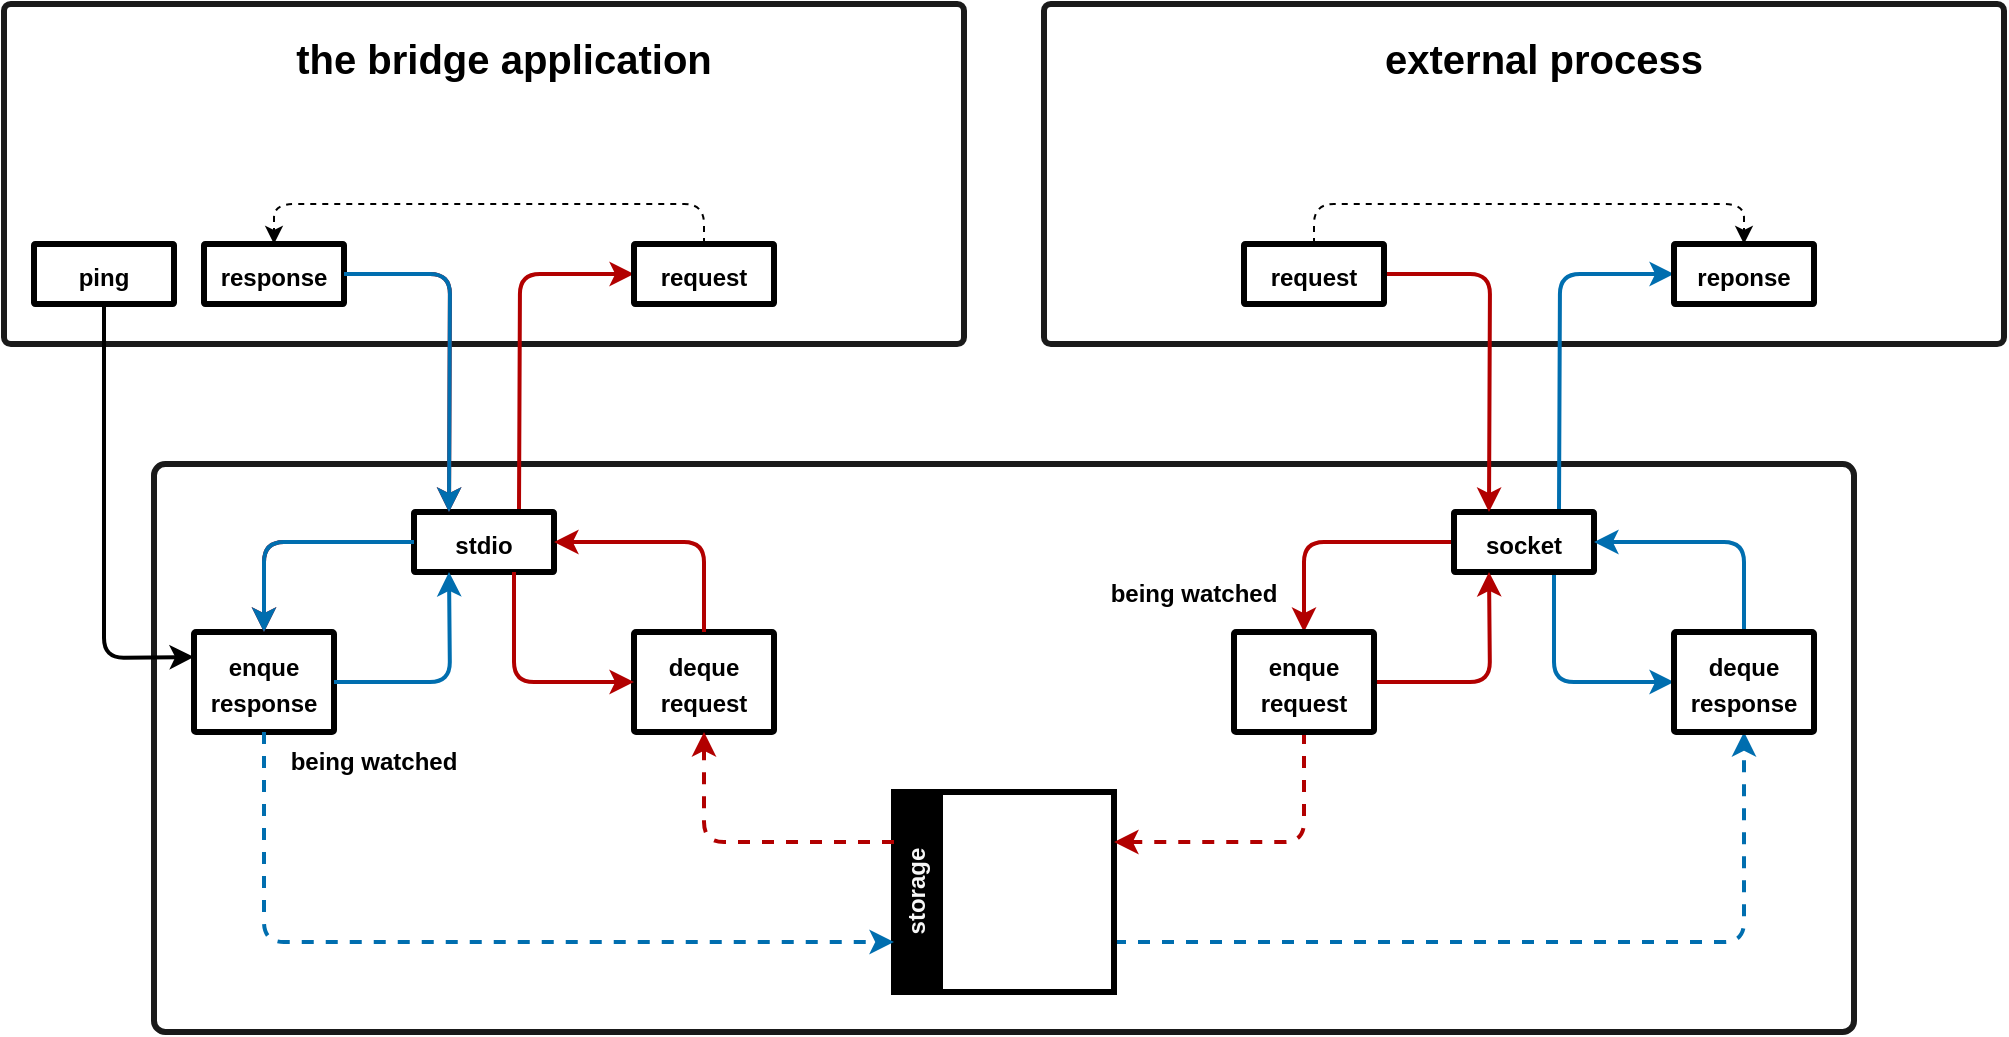 <mxfile>
    <diagram id="uMR2zKd2-PwcfRtWuuAx" name="page">
        <mxGraphModel dx="608" dy="590" grid="1" gridSize="10" guides="1" tooltips="1" connect="1" arrows="1" fold="1" page="1" pageScale="1" pageWidth="200" pageHeight="200" math="0" shadow="0">
            <root>
                <mxCell id="0"/>
                <mxCell id="1" parent="0"/>
                <mxCell id="hDm2CasVEIPQHTp5JE4Y-1" value="" style="group" vertex="1" connectable="0" parent="1">
                    <mxGeometry x="500" y="310" width="480" height="170" as="geometry"/>
                </mxCell>
                <mxCell id="hDm2CasVEIPQHTp5JE4Y-2" value="" style="rounded=1;whiteSpace=wrap;html=1;fillColor=default;arcSize=2;strokeColor=#1A1A1A;strokeWidth=3;" vertex="1" parent="hDm2CasVEIPQHTp5JE4Y-1">
                    <mxGeometry width="480" height="170" as="geometry"/>
                </mxCell>
                <mxCell id="hDm2CasVEIPQHTp5JE4Y-3" value="the bridge application" style="text;html=1;strokeColor=none;fillColor=none;align=center;verticalAlign=middle;whiteSpace=wrap;rounded=0;fontSize=20;fontStyle=1" vertex="1" parent="hDm2CasVEIPQHTp5JE4Y-1">
                    <mxGeometry x="135" y="10.625" width="230" height="31.875" as="geometry"/>
                </mxCell>
                <mxCell id="hDm2CasVEIPQHTp5JE4Y-4" value="&lt;font style=&quot;font-size: 15px&quot;&gt;&lt;b style=&quot;font-size: 12px&quot;&gt;ping&lt;br&gt;&lt;/b&gt;&lt;/font&gt;" style="rounded=1;whiteSpace=wrap;html=1;fillColor=none;arcSize=2;strokeColor=default;strokeWidth=3;" vertex="1" parent="hDm2CasVEIPQHTp5JE4Y-1">
                    <mxGeometry x="15" y="120" width="70" height="30" as="geometry"/>
                </mxCell>
                <mxCell id="hDm2CasVEIPQHTp5JE4Y-5" value="" style="group" vertex="1" connectable="0" parent="1">
                    <mxGeometry x="1020" y="310" width="480" height="170" as="geometry"/>
                </mxCell>
                <mxCell id="hDm2CasVEIPQHTp5JE4Y-6" value="" style="rounded=1;whiteSpace=wrap;html=1;fillColor=default;arcSize=2;strokeColor=#1A1A1A;strokeWidth=3;" vertex="1" parent="hDm2CasVEIPQHTp5JE4Y-5">
                    <mxGeometry width="480" height="170" as="geometry"/>
                </mxCell>
                <mxCell id="hDm2CasVEIPQHTp5JE4Y-7" value="external process" style="text;html=1;strokeColor=none;fillColor=none;align=center;verticalAlign=middle;whiteSpace=wrap;rounded=0;fontSize=20;fontStyle=1" vertex="1" parent="hDm2CasVEIPQHTp5JE4Y-5">
                    <mxGeometry x="135" y="10.625" width="230" height="31.875" as="geometry"/>
                </mxCell>
                <mxCell id="hDm2CasVEIPQHTp5JE4Y-8" value="" style="rounded=1;whiteSpace=wrap;html=1;fillColor=default;arcSize=2;strokeColor=#1A1A1A;strokeWidth=3;" vertex="1" parent="1">
                    <mxGeometry x="575" y="540" width="850" height="284" as="geometry"/>
                </mxCell>
                <mxCell id="hDm2CasVEIPQHTp5JE4Y-9" style="edgeStyle=none;html=1;exitX=0.75;exitY=0;exitDx=0;exitDy=0;strokeWidth=2;fillColor=#1ba1e2;strokeColor=#006EAF;entryX=0;entryY=0.5;entryDx=0;entryDy=0;" edge="1" parent="1" source="hDm2CasVEIPQHTp5JE4Y-12" target="hDm2CasVEIPQHTp5JE4Y-16">
                    <mxGeometry relative="1" as="geometry">
                        <mxPoint x="1260" y="505" as="sourcePoint"/>
                        <mxPoint x="1470" y="460" as="targetPoint"/>
                        <Array as="points">
                            <mxPoint x="1278" y="445"/>
                        </Array>
                    </mxGeometry>
                </mxCell>
                <mxCell id="hDm2CasVEIPQHTp5JE4Y-10" style="edgeStyle=none;html=1;entryX=0.5;entryY=0;entryDx=0;entryDy=0;endArrow=classic;endFill=1;strokeWidth=2;fillColor=#e51400;strokeColor=#B20000;" edge="1" parent="1" source="hDm2CasVEIPQHTp5JE4Y-12" target="hDm2CasVEIPQHTp5JE4Y-21">
                    <mxGeometry relative="1" as="geometry">
                        <Array as="points">
                            <mxPoint x="1150" y="579"/>
                        </Array>
                    </mxGeometry>
                </mxCell>
                <mxCell id="hDm2CasVEIPQHTp5JE4Y-11" style="edgeStyle=none;html=1;entryX=0;entryY=0.5;entryDx=0;entryDy=0;endArrow=classic;endFill=1;strokeWidth=2;fillColor=#1ba1e2;strokeColor=#006EAF;" edge="1" parent="1" target="hDm2CasVEIPQHTp5JE4Y-23">
                    <mxGeometry relative="1" as="geometry">
                        <mxPoint x="1275" y="594" as="sourcePoint"/>
                        <Array as="points">
                            <mxPoint x="1275" y="649"/>
                        </Array>
                    </mxGeometry>
                </mxCell>
                <mxCell id="hDm2CasVEIPQHTp5JE4Y-12" value="&lt;font style=&quot;font-size: 15px&quot;&gt;&lt;b style=&quot;font-size: 12px&quot;&gt;socket&lt;br&gt;&lt;/b&gt;&lt;/font&gt;" style="rounded=1;whiteSpace=wrap;html=1;fillColor=none;arcSize=2;strokeColor=default;strokeWidth=3;" vertex="1" parent="1">
                    <mxGeometry x="1225" y="564" width="70" height="30" as="geometry"/>
                </mxCell>
                <mxCell id="hDm2CasVEIPQHTp5JE4Y-13" style="edgeStyle=none;html=1;entryX=0.25;entryY=0;entryDx=0;entryDy=0;exitX=1;exitY=0.5;exitDx=0;exitDy=0;strokeWidth=2;fillColor=#e51400;strokeColor=#B20000;" edge="1" parent="1" source="hDm2CasVEIPQHTp5JE4Y-14" target="hDm2CasVEIPQHTp5JE4Y-12">
                    <mxGeometry relative="1" as="geometry">
                        <Array as="points">
                            <mxPoint x="1243" y="445"/>
                        </Array>
                    </mxGeometry>
                </mxCell>
                <mxCell id="hDm2CasVEIPQHTp5JE4Y-14" value="&lt;font style=&quot;font-size: 15px&quot;&gt;&lt;b style=&quot;font-size: 12px&quot;&gt;request&lt;br&gt;&lt;/b&gt;&lt;/font&gt;" style="rounded=1;whiteSpace=wrap;html=1;fillColor=none;arcSize=2;strokeColor=default;strokeWidth=3;fontColor=default;" vertex="1" parent="1">
                    <mxGeometry x="1120" y="430" width="70" height="30" as="geometry"/>
                </mxCell>
                <mxCell id="hDm2CasVEIPQHTp5JE4Y-15" style="edgeStyle=none;html=1;entryX=0.5;entryY=0;entryDx=0;entryDy=0;dashed=1;endArrow=classic;endFill=1;strokeWidth=1;exitX=0.5;exitY=0;exitDx=0;exitDy=0;" edge="1" parent="1" source="hDm2CasVEIPQHTp5JE4Y-14" target="hDm2CasVEIPQHTp5JE4Y-16">
                    <mxGeometry relative="1" as="geometry">
                        <Array as="points">
                            <mxPoint x="1155" y="410"/>
                            <mxPoint x="1265" y="410"/>
                            <mxPoint x="1370" y="410"/>
                        </Array>
                    </mxGeometry>
                </mxCell>
                <mxCell id="hDm2CasVEIPQHTp5JE4Y-16" value="&lt;font style=&quot;font-size: 15px&quot;&gt;&lt;b style=&quot;font-size: 12px&quot;&gt;reponse&lt;br&gt;&lt;/b&gt;&lt;/font&gt;" style="rounded=1;whiteSpace=wrap;html=1;fillColor=none;arcSize=2;strokeColor=default;strokeWidth=3;fontColor=default;" vertex="1" parent="1">
                    <mxGeometry x="1335" y="430" width="70" height="30" as="geometry"/>
                </mxCell>
                <mxCell id="hDm2CasVEIPQHTp5JE4Y-17" style="edgeStyle=none;html=1;entryX=0.5;entryY=1;entryDx=0;entryDy=0;endArrow=classic;endFill=1;strokeWidth=2;exitX=1;exitY=0.75;exitDx=0;exitDy=0;dashed=1;fillColor=#1ba1e2;strokeColor=#006EAF;" edge="1" parent="1" source="hDm2CasVEIPQHTp5JE4Y-18" target="hDm2CasVEIPQHTp5JE4Y-23">
                    <mxGeometry relative="1" as="geometry">
                        <mxPoint x="1145" y="824" as="sourcePoint"/>
                        <Array as="points">
                            <mxPoint x="1370" y="779"/>
                        </Array>
                    </mxGeometry>
                </mxCell>
                <mxCell id="hDm2CasVEIPQHTp5JE4Y-18" value="storage" style="swimlane;horizontal=0;fontSize=12;fontColor=#F7F7F7;strokeColor=default;strokeWidth=3;fillColor=#000000;whiteSpace=wrap;html=1;" vertex="1" parent="1">
                    <mxGeometry x="945" y="704" width="110" height="100" as="geometry"/>
                </mxCell>
                <mxCell id="hDm2CasVEIPQHTp5JE4Y-19" style="edgeStyle=none;html=1;entryX=0.25;entryY=1;entryDx=0;entryDy=0;endArrow=classic;endFill=1;strokeWidth=2;exitX=1;exitY=0.5;exitDx=0;exitDy=0;fillColor=#e51400;strokeColor=#B20000;" edge="1" parent="1" source="hDm2CasVEIPQHTp5JE4Y-21" target="hDm2CasVEIPQHTp5JE4Y-12">
                    <mxGeometry relative="1" as="geometry">
                        <Array as="points">
                            <mxPoint x="1243" y="649"/>
                        </Array>
                    </mxGeometry>
                </mxCell>
                <mxCell id="hDm2CasVEIPQHTp5JE4Y-20" style="edgeStyle=none;html=1;entryX=1;entryY=0.25;entryDx=0;entryDy=0;endArrow=classic;endFill=1;strokeWidth=2;exitX=0.5;exitY=1;exitDx=0;exitDy=0;dashed=1;fillColor=#e51400;strokeColor=#B20000;" edge="1" parent="1" source="hDm2CasVEIPQHTp5JE4Y-21" target="hDm2CasVEIPQHTp5JE4Y-18">
                    <mxGeometry relative="1" as="geometry">
                        <Array as="points">
                            <mxPoint x="1150" y="729"/>
                        </Array>
                    </mxGeometry>
                </mxCell>
                <mxCell id="hDm2CasVEIPQHTp5JE4Y-21" value="&lt;font style=&quot;font-size: 15px&quot;&gt;&lt;b style=&quot;font-size: 12px&quot;&gt;enque&lt;br&gt;request&lt;br&gt;&lt;/b&gt;&lt;/font&gt;" style="rounded=1;whiteSpace=wrap;html=1;fillColor=none;arcSize=2;strokeColor=default;strokeWidth=3;fontColor=default;" vertex="1" parent="1">
                    <mxGeometry x="1115" y="624" width="70" height="50" as="geometry"/>
                </mxCell>
                <mxCell id="hDm2CasVEIPQHTp5JE4Y-22" style="edgeStyle=none;html=1;entryX=1;entryY=0.5;entryDx=0;entryDy=0;endArrow=classic;endFill=1;strokeWidth=2;exitX=0.5;exitY=0;exitDx=0;exitDy=0;fillColor=#1ba1e2;strokeColor=#006EAF;" edge="1" parent="1" source="hDm2CasVEIPQHTp5JE4Y-23" target="hDm2CasVEIPQHTp5JE4Y-12">
                    <mxGeometry relative="1" as="geometry">
                        <Array as="points">
                            <mxPoint x="1370" y="579"/>
                        </Array>
                    </mxGeometry>
                </mxCell>
                <mxCell id="hDm2CasVEIPQHTp5JE4Y-23" value="&lt;font style=&quot;font-size: 15px&quot;&gt;&lt;b style=&quot;font-size: 12px&quot;&gt;deque&lt;br&gt;response&lt;br&gt;&lt;/b&gt;&lt;/font&gt;" style="rounded=1;whiteSpace=wrap;html=1;fillColor=none;arcSize=2;strokeColor=default;strokeWidth=3;fontColor=default;" vertex="1" parent="1">
                    <mxGeometry x="1335" y="624" width="70" height="50" as="geometry"/>
                </mxCell>
                <mxCell id="hDm2CasVEIPQHTp5JE4Y-24" style="edgeStyle=none;html=1;exitX=0.75;exitY=0;exitDx=0;exitDy=0;strokeWidth=2;fillColor=#e51400;strokeColor=#B20000;entryX=0;entryY=0.5;entryDx=0;entryDy=0;" edge="1" parent="1" source="hDm2CasVEIPQHTp5JE4Y-25" target="hDm2CasVEIPQHTp5JE4Y-28">
                    <mxGeometry relative="1" as="geometry">
                        <mxPoint x="740" y="505" as="sourcePoint"/>
                        <mxPoint x="950" y="460" as="targetPoint"/>
                        <Array as="points">
                            <mxPoint x="758" y="445"/>
                        </Array>
                    </mxGeometry>
                </mxCell>
                <mxCell id="hDm2CasVEIPQHTp5JE4Y-25" value="&lt;font style=&quot;font-size: 15px&quot;&gt;&lt;b style=&quot;font-size: 12px&quot;&gt;stdio&lt;br&gt;&lt;/b&gt;&lt;/font&gt;" style="rounded=1;whiteSpace=wrap;html=1;fillColor=none;arcSize=2;strokeColor=default;strokeWidth=3;" vertex="1" parent="1">
                    <mxGeometry x="705" y="564" width="70" height="30" as="geometry"/>
                </mxCell>
                <mxCell id="hDm2CasVEIPQHTp5JE4Y-26" style="edgeStyle=none;html=1;entryX=0.25;entryY=0;entryDx=0;entryDy=0;exitX=1;exitY=0.5;exitDx=0;exitDy=0;strokeWidth=2;fillColor=#e51400;strokeColor=#B20000;" edge="1" parent="1" source="hDm2CasVEIPQHTp5JE4Y-27" target="hDm2CasVEIPQHTp5JE4Y-25">
                    <mxGeometry relative="1" as="geometry">
                        <Array as="points">
                            <mxPoint x="723" y="445"/>
                        </Array>
                    </mxGeometry>
                </mxCell>
                <mxCell id="hDm2CasVEIPQHTp5JE4Y-27" value="&lt;font style=&quot;font-size: 15px&quot;&gt;&lt;b style=&quot;font-size: 12px&quot;&gt;response&lt;br&gt;&lt;/b&gt;&lt;/font&gt;" style="rounded=1;whiteSpace=wrap;html=1;fillColor=none;arcSize=2;strokeColor=default;strokeWidth=3;fontColor=default;" vertex="1" parent="1">
                    <mxGeometry x="600" y="430" width="70" height="30" as="geometry"/>
                </mxCell>
                <mxCell id="hDm2CasVEIPQHTp5JE4Y-28" value="&lt;font style=&quot;font-size: 15px&quot;&gt;&lt;b style=&quot;font-size: 12px&quot;&gt;request&lt;br&gt;&lt;/b&gt;&lt;/font&gt;" style="rounded=1;whiteSpace=wrap;html=1;fillColor=none;arcSize=2;strokeColor=default;strokeWidth=3;fontColor=default;" vertex="1" parent="1">
                    <mxGeometry x="815" y="430" width="70" height="30" as="geometry"/>
                </mxCell>
                <mxCell id="hDm2CasVEIPQHTp5JE4Y-29" value="&lt;font style=&quot;font-size: 15px&quot;&gt;&lt;b style=&quot;font-size: 12px&quot;&gt;enque&lt;br&gt;response&lt;br&gt;&lt;/b&gt;&lt;/font&gt;" style="rounded=1;whiteSpace=wrap;html=1;fillColor=none;arcSize=2;strokeColor=default;strokeWidth=3;fontColor=default;" vertex="1" parent="1">
                    <mxGeometry x="595" y="624" width="70" height="50" as="geometry"/>
                </mxCell>
                <mxCell id="hDm2CasVEIPQHTp5JE4Y-30" value="&lt;font style=&quot;font-size: 15px&quot;&gt;&lt;b style=&quot;font-size: 12px&quot;&gt;deque&lt;br&gt;request&lt;br&gt;&lt;/b&gt;&lt;/font&gt;" style="rounded=1;whiteSpace=wrap;html=1;fillColor=none;arcSize=2;strokeColor=default;strokeWidth=3;fontColor=default;" vertex="1" parent="1">
                    <mxGeometry x="815" y="624" width="70" height="50" as="geometry"/>
                </mxCell>
                <mxCell id="hDm2CasVEIPQHTp5JE4Y-31" style="edgeStyle=none;html=1;entryX=0.5;entryY=0;entryDx=0;entryDy=0;dashed=1;endArrow=classic;endFill=1;strokeWidth=1;exitX=0.5;exitY=0;exitDx=0;exitDy=0;" edge="1" parent="1" source="hDm2CasVEIPQHTp5JE4Y-28" target="hDm2CasVEIPQHTp5JE4Y-27">
                    <mxGeometry relative="1" as="geometry">
                        <mxPoint x="785" y="410" as="sourcePoint"/>
                        <mxPoint x="1000" y="410" as="targetPoint"/>
                        <Array as="points">
                            <mxPoint x="850" y="410"/>
                            <mxPoint x="635" y="410"/>
                        </Array>
                    </mxGeometry>
                </mxCell>
                <mxCell id="hDm2CasVEIPQHTp5JE4Y-32" style="edgeStyle=none;html=1;endArrow=classic;endFill=1;strokeWidth=2;exitX=0.5;exitY=1;exitDx=0;exitDy=0;entryX=0;entryY=0.25;entryDx=0;entryDy=0;" edge="1" parent="1" source="hDm2CasVEIPQHTp5JE4Y-4" target="hDm2CasVEIPQHTp5JE4Y-29">
                    <mxGeometry relative="1" as="geometry">
                        <mxPoint x="485" y="590" as="targetPoint"/>
                        <Array as="points">
                            <mxPoint x="550" y="520"/>
                            <mxPoint x="550" y="637"/>
                        </Array>
                    </mxGeometry>
                </mxCell>
                <mxCell id="hDm2CasVEIPQHTp5JE4Y-33" style="edgeStyle=none;html=1;entryX=0.5;entryY=0;entryDx=0;entryDy=0;endArrow=classic;endFill=1;strokeWidth=2;fillColor=#e51400;strokeColor=#B20000;" edge="1" parent="1" source="hDm2CasVEIPQHTp5JE4Y-25" target="hDm2CasVEIPQHTp5JE4Y-29">
                    <mxGeometry relative="1" as="geometry">
                        <Array as="points">
                            <mxPoint x="630" y="579"/>
                        </Array>
                    </mxGeometry>
                </mxCell>
                <mxCell id="hDm2CasVEIPQHTp5JE4Y-34" style="edgeStyle=none;html=1;entryX=0;entryY=0.5;entryDx=0;entryDy=0;endArrow=classic;endFill=1;strokeWidth=2;fillColor=#e51400;strokeColor=#B20000;" edge="1" parent="1" target="hDm2CasVEIPQHTp5JE4Y-30">
                    <mxGeometry relative="1" as="geometry">
                        <mxPoint x="755.0" y="594" as="sourcePoint"/>
                        <Array as="points">
                            <mxPoint x="755" y="649"/>
                        </Array>
                    </mxGeometry>
                </mxCell>
                <mxCell id="hDm2CasVEIPQHTp5JE4Y-35" style="edgeStyle=none;html=1;entryX=0.25;entryY=1;entryDx=0;entryDy=0;endArrow=classic;endFill=1;strokeWidth=2;exitX=1;exitY=0.5;exitDx=0;exitDy=0;fillColor=#1ba1e2;strokeColor=#006EAF;" edge="1" parent="1" source="hDm2CasVEIPQHTp5JE4Y-29" target="hDm2CasVEIPQHTp5JE4Y-25">
                    <mxGeometry relative="1" as="geometry">
                        <Array as="points">
                            <mxPoint x="723" y="649"/>
                        </Array>
                    </mxGeometry>
                </mxCell>
                <mxCell id="hDm2CasVEIPQHTp5JE4Y-36" style="edgeStyle=none;html=1;entryX=1;entryY=0.5;entryDx=0;entryDy=0;endArrow=classic;endFill=1;strokeWidth=2;exitX=0.5;exitY=0;exitDx=0;exitDy=0;fillColor=#e51400;strokeColor=#B20000;" edge="1" parent="1" source="hDm2CasVEIPQHTp5JE4Y-30" target="hDm2CasVEIPQHTp5JE4Y-25">
                    <mxGeometry relative="1" as="geometry">
                        <Array as="points">
                            <mxPoint x="850" y="579"/>
                        </Array>
                    </mxGeometry>
                </mxCell>
                <mxCell id="hDm2CasVEIPQHTp5JE4Y-37" style="edgeStyle=none;html=1;exitX=0;exitY=0.25;exitDx=0;exitDy=0;entryX=0.5;entryY=1;entryDx=0;entryDy=0;dashed=1;endArrow=classic;endFill=1;strokeWidth=2;fillColor=#e51400;strokeColor=#B20000;" edge="1" parent="1" source="hDm2CasVEIPQHTp5JE4Y-18" target="hDm2CasVEIPQHTp5JE4Y-30">
                    <mxGeometry relative="1" as="geometry">
                        <Array as="points">
                            <mxPoint x="850" y="729"/>
                        </Array>
                    </mxGeometry>
                </mxCell>
                <mxCell id="hDm2CasVEIPQHTp5JE4Y-38" style="edgeStyle=none;html=1;entryX=0;entryY=0.75;entryDx=0;entryDy=0;dashed=1;endArrow=classic;endFill=1;strokeWidth=2;exitX=0.5;exitY=1;exitDx=0;exitDy=0;fillColor=#1ba1e2;strokeColor=#006EAF;" edge="1" parent="1" source="hDm2CasVEIPQHTp5JE4Y-29" target="hDm2CasVEIPQHTp5JE4Y-18">
                    <mxGeometry relative="1" as="geometry">
                        <Array as="points">
                            <mxPoint x="630" y="779"/>
                        </Array>
                    </mxGeometry>
                </mxCell>
                <mxCell id="hDm2CasVEIPQHTp5JE4Y-39" value="being watched" style="text;html=1;strokeColor=none;fillColor=none;align=center;verticalAlign=middle;whiteSpace=wrap;rounded=0;fontStyle=1" vertex="1" parent="1">
                    <mxGeometry x="635" y="674" width="100" height="30" as="geometry"/>
                </mxCell>
                <mxCell id="hDm2CasVEIPQHTp5JE4Y-40" value="being watched" style="text;html=1;strokeColor=none;fillColor=none;align=center;verticalAlign=middle;whiteSpace=wrap;rounded=0;fontStyle=1" vertex="1" parent="1">
                    <mxGeometry x="1045" y="590" width="100" height="30" as="geometry"/>
                </mxCell>
                <mxCell id="hDm2CasVEIPQHTp5JE4Y-41" style="edgeStyle=none;html=1;entryX=0.25;entryY=0;entryDx=0;entryDy=0;exitX=1;exitY=0.5;exitDx=0;exitDy=0;strokeWidth=2;fillColor=#1ba1e2;strokeColor=#006EAF;" edge="1" parent="1">
                    <mxGeometry relative="1" as="geometry">
                        <Array as="points">
                            <mxPoint x="723" y="445"/>
                        </Array>
                        <mxPoint x="670" y="445" as="sourcePoint"/>
                        <mxPoint x="722.5" y="564" as="targetPoint"/>
                    </mxGeometry>
                </mxCell>
                <mxCell id="hDm2CasVEIPQHTp5JE4Y-42" style="edgeStyle=none;html=1;entryX=0.5;entryY=0;entryDx=0;entryDy=0;endArrow=classic;endFill=1;strokeWidth=2;fillColor=#1ba1e2;strokeColor=#006EAF;" edge="1" parent="1">
                    <mxGeometry relative="1" as="geometry">
                        <Array as="points">
                            <mxPoint x="630" y="579"/>
                        </Array>
                        <mxPoint x="705" y="579" as="sourcePoint"/>
                        <mxPoint x="630" y="624" as="targetPoint"/>
                    </mxGeometry>
                </mxCell>
            </root>
        </mxGraphModel>
    </diagram>
</mxfile>